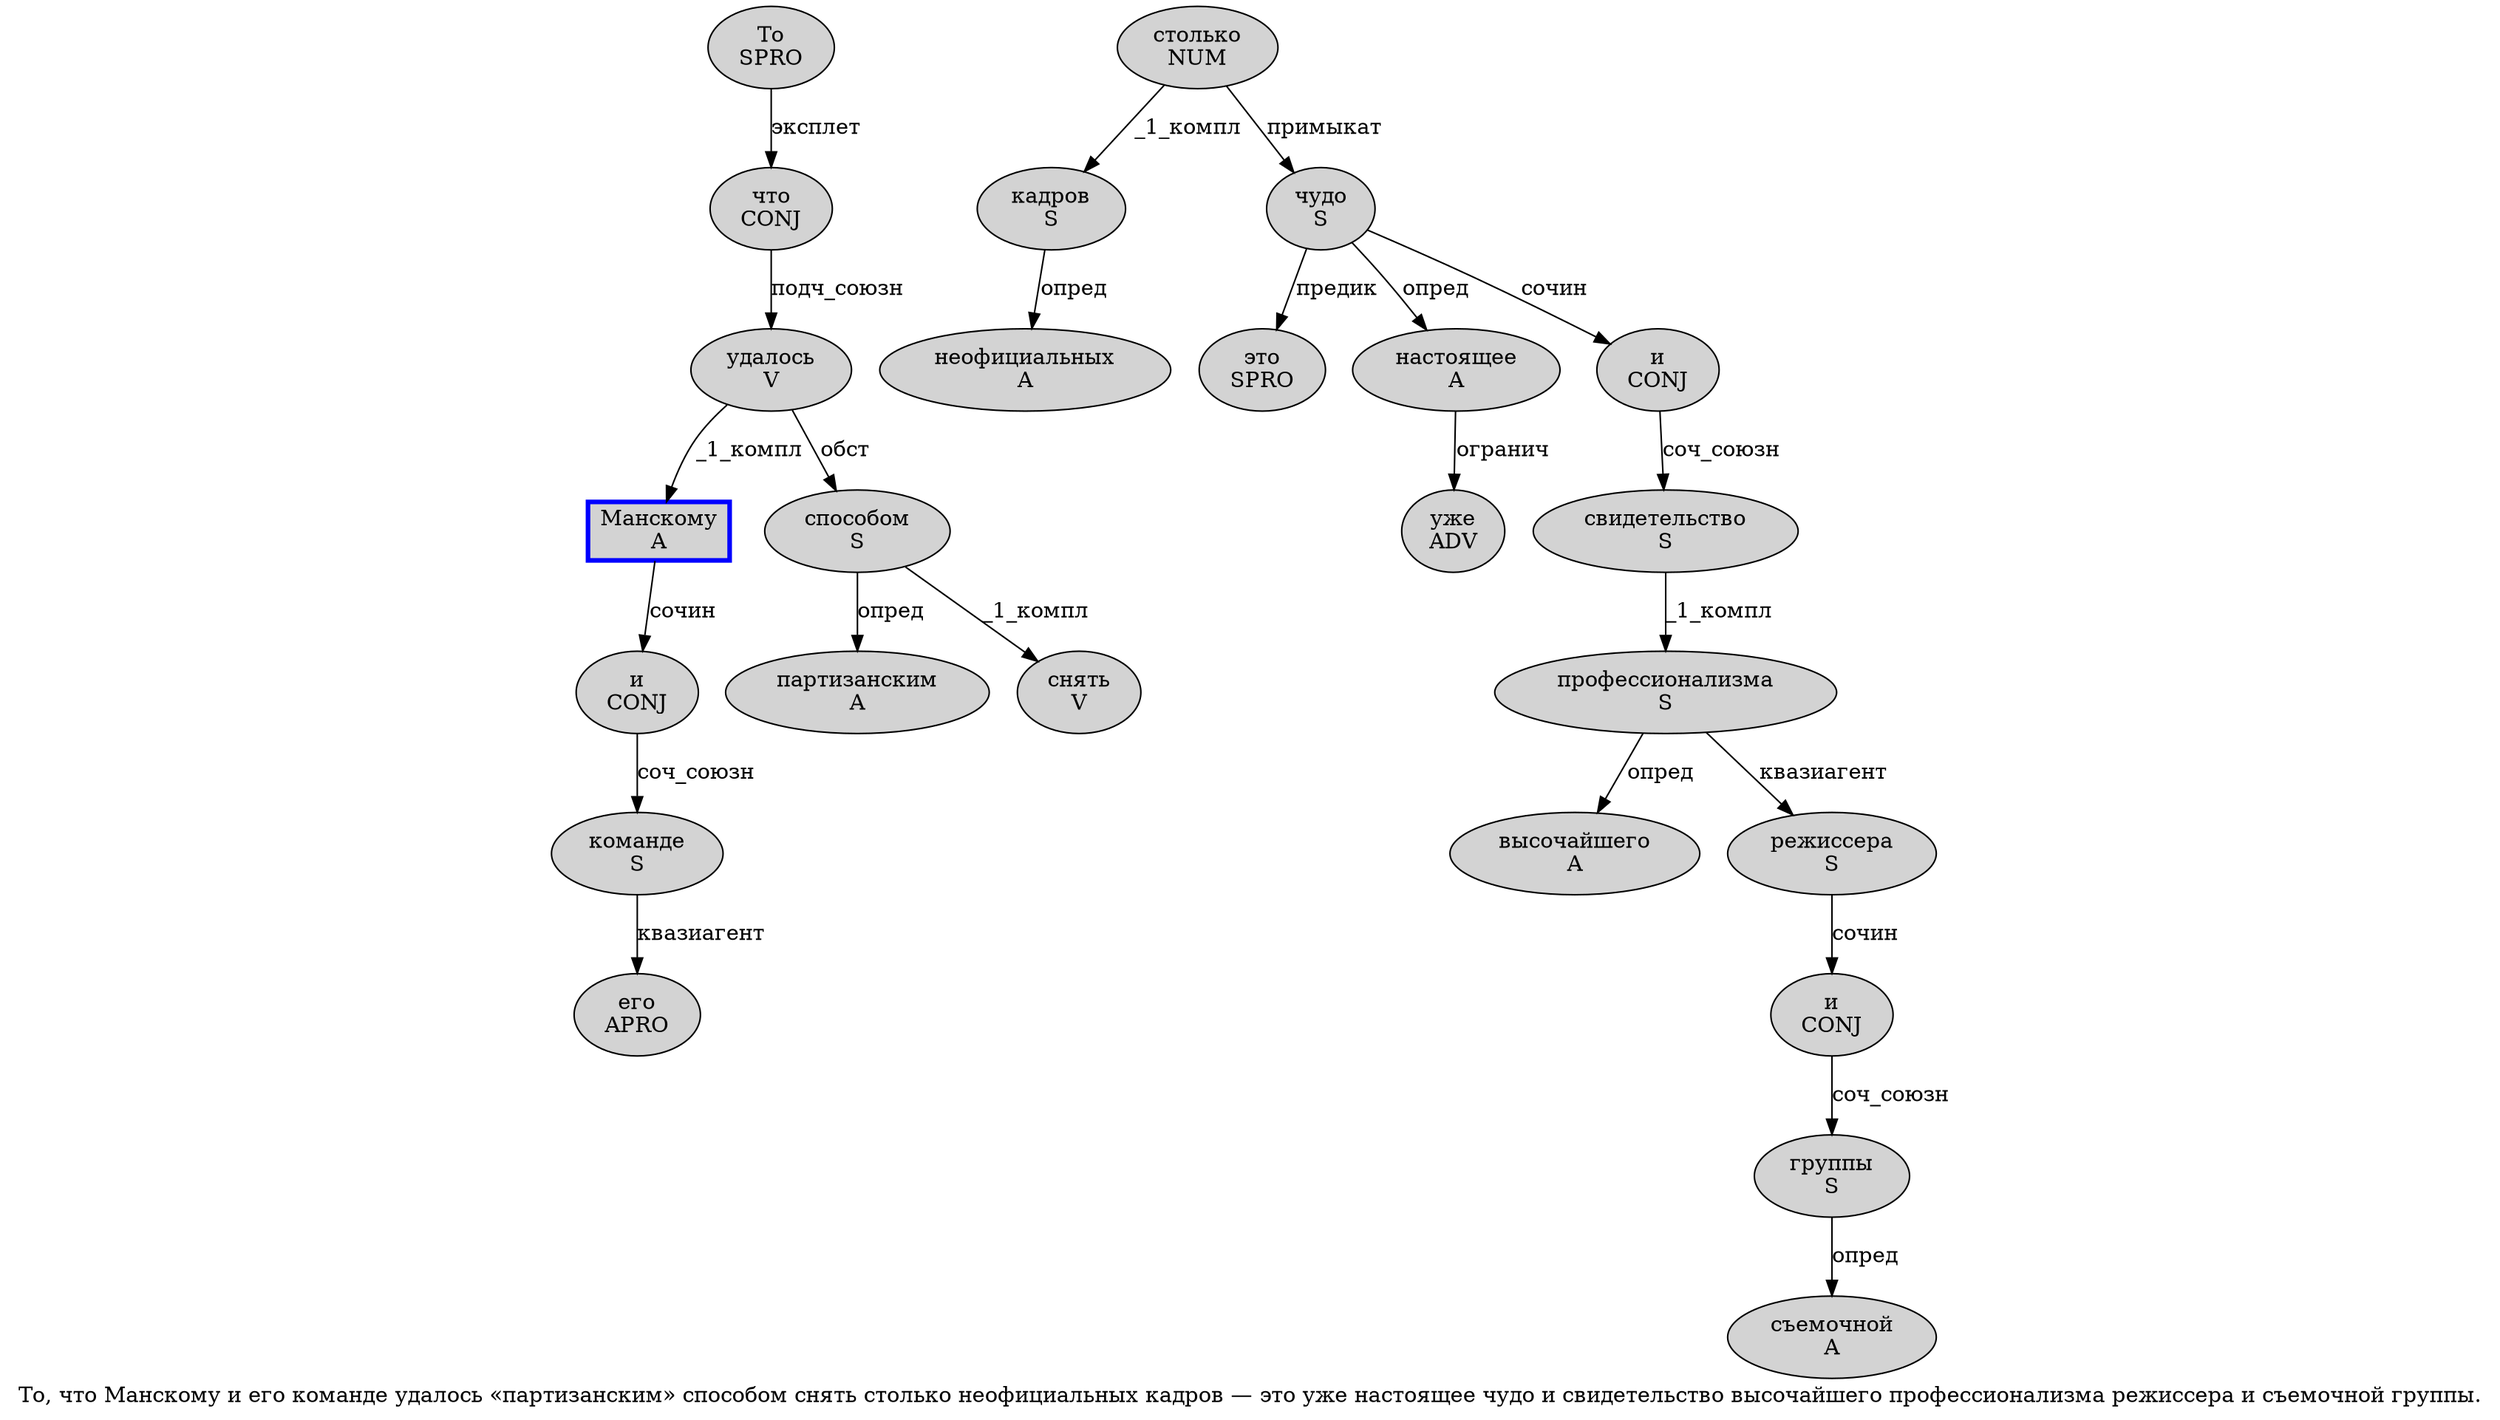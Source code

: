 digraph SENTENCE_1951 {
	graph [label="То, что Манскому и его команде удалось «партизанским» способом снять столько неофициальных кадров — это уже настоящее чудо и свидетельство высочайшего профессионализма режиссера и съемочной группы."]
	node [style=filled]
		0 [label="То
SPRO" color="" fillcolor=lightgray penwidth=1 shape=ellipse]
		2 [label="что
CONJ" color="" fillcolor=lightgray penwidth=1 shape=ellipse]
		3 [label="Манскому
A" color=blue fillcolor=lightgray penwidth=3 shape=box]
		4 [label="и
CONJ" color="" fillcolor=lightgray penwidth=1 shape=ellipse]
		5 [label="его
APRO" color="" fillcolor=lightgray penwidth=1 shape=ellipse]
		6 [label="команде
S" color="" fillcolor=lightgray penwidth=1 shape=ellipse]
		7 [label="удалось
V" color="" fillcolor=lightgray penwidth=1 shape=ellipse]
		9 [label="партизанским
A" color="" fillcolor=lightgray penwidth=1 shape=ellipse]
		11 [label="способом
S" color="" fillcolor=lightgray penwidth=1 shape=ellipse]
		12 [label="снять
V" color="" fillcolor=lightgray penwidth=1 shape=ellipse]
		13 [label="столько
NUM" color="" fillcolor=lightgray penwidth=1 shape=ellipse]
		14 [label="неофициальных
A" color="" fillcolor=lightgray penwidth=1 shape=ellipse]
		15 [label="кадров
S" color="" fillcolor=lightgray penwidth=1 shape=ellipse]
		17 [label="это
SPRO" color="" fillcolor=lightgray penwidth=1 shape=ellipse]
		18 [label="уже
ADV" color="" fillcolor=lightgray penwidth=1 shape=ellipse]
		19 [label="настоящее
A" color="" fillcolor=lightgray penwidth=1 shape=ellipse]
		20 [label="чудо
S" color="" fillcolor=lightgray penwidth=1 shape=ellipse]
		21 [label="и
CONJ" color="" fillcolor=lightgray penwidth=1 shape=ellipse]
		22 [label="свидетельство
S" color="" fillcolor=lightgray penwidth=1 shape=ellipse]
		23 [label="высочайшего
A" color="" fillcolor=lightgray penwidth=1 shape=ellipse]
		24 [label="профессионализма
S" color="" fillcolor=lightgray penwidth=1 shape=ellipse]
		25 [label="режиссера
S" color="" fillcolor=lightgray penwidth=1 shape=ellipse]
		26 [label="и
CONJ" color="" fillcolor=lightgray penwidth=1 shape=ellipse]
		27 [label="съемочной
A" color="" fillcolor=lightgray penwidth=1 shape=ellipse]
		28 [label="группы
S" color="" fillcolor=lightgray penwidth=1 shape=ellipse]
			21 -> 22 [label="соч_союзн"]
			2 -> 7 [label="подч_союзн"]
			24 -> 23 [label="опред"]
			24 -> 25 [label="квазиагент"]
			26 -> 28 [label="соч_союзн"]
			0 -> 2 [label="эксплет"]
			25 -> 26 [label="сочин"]
			4 -> 6 [label="соч_союзн"]
			13 -> 15 [label="_1_компл"]
			13 -> 20 [label="примыкат"]
			15 -> 14 [label="опред"]
			28 -> 27 [label="опред"]
			6 -> 5 [label="квазиагент"]
			19 -> 18 [label="огранич"]
			20 -> 17 [label="предик"]
			20 -> 19 [label="опред"]
			20 -> 21 [label="сочин"]
			11 -> 9 [label="опред"]
			11 -> 12 [label="_1_компл"]
			7 -> 3 [label="_1_компл"]
			7 -> 11 [label="обст"]
			22 -> 24 [label="_1_компл"]
			3 -> 4 [label="сочин"]
}